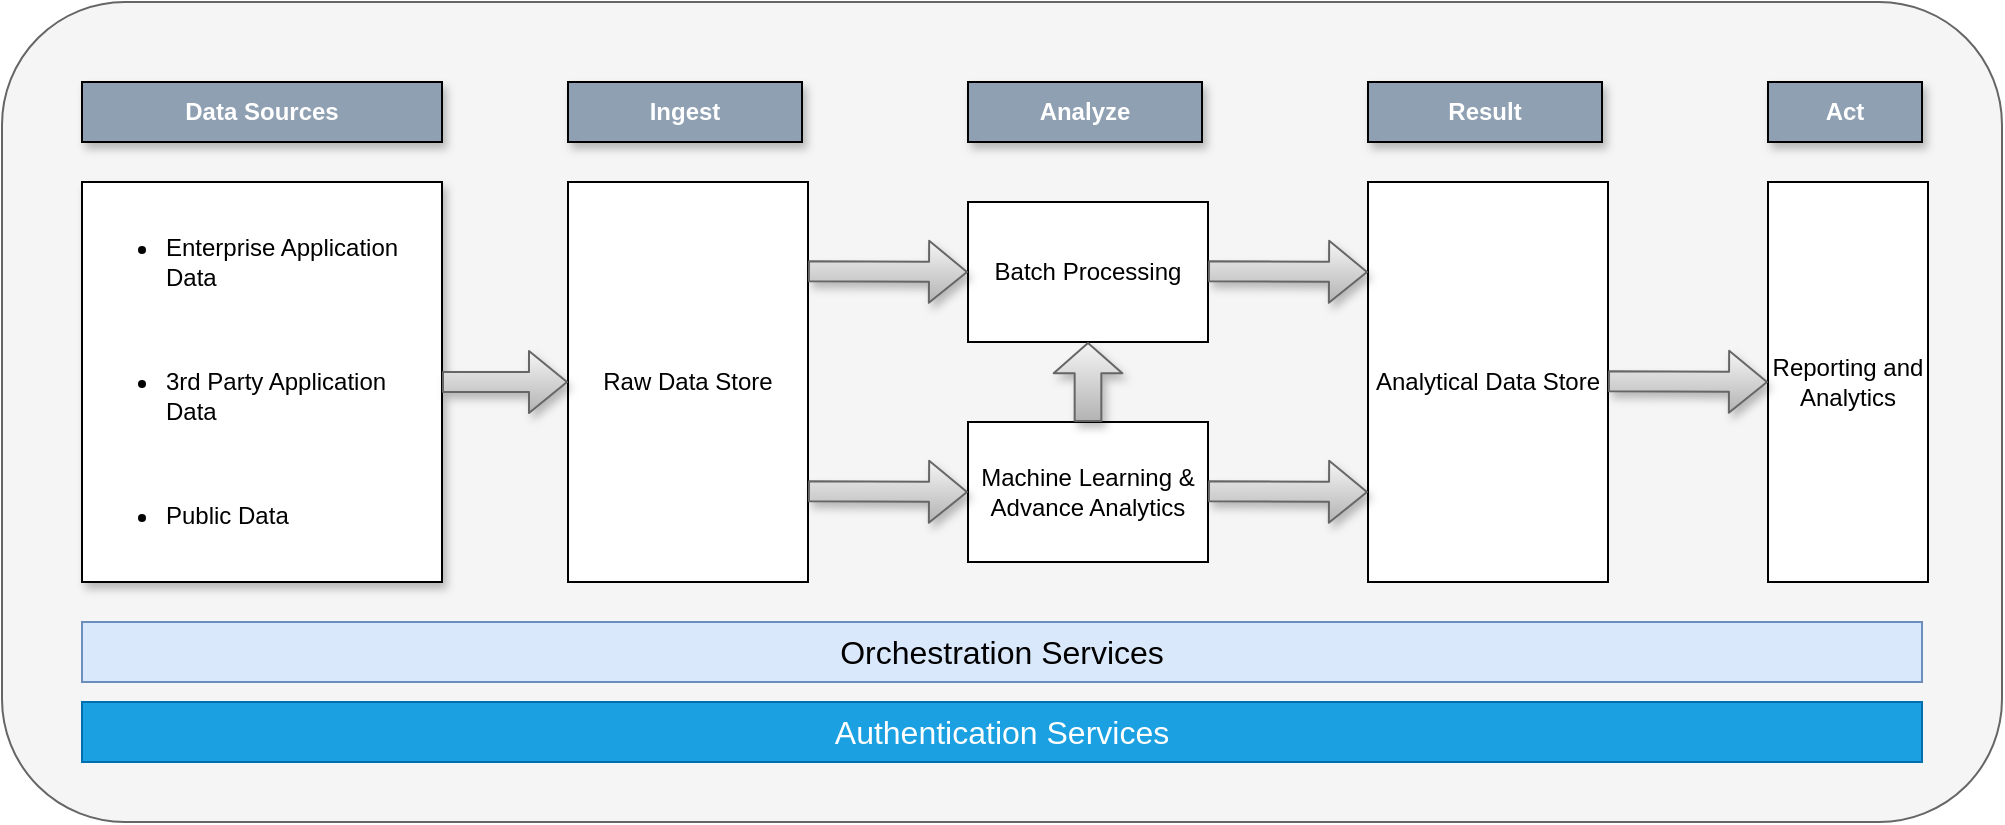 <mxfile version="12.9.0" type="github">
  <diagram id="OGn64PBh9Zdr8OGnZs2C" name="Page-1">
    <mxGraphModel dx="1185" dy="635" grid="1" gridSize="10" guides="1" tooltips="1" connect="1" arrows="1" fold="1" page="1" pageScale="1" pageWidth="850" pageHeight="1100" math="0" shadow="0">
      <root>
        <mxCell id="0" />
        <mxCell id="1" parent="0" />
        <mxCell id="gZ8U1AVNbdteoeiocQ5B-48" value="" style="rounded=1;whiteSpace=wrap;html=1;shadow=0;comic=0;fillColor=#f5f5f5;strokeColor=#666666;fontColor=#333333;" vertex="1" parent="1">
          <mxGeometry x="40" y="30" width="1000" height="410" as="geometry" />
        </mxCell>
        <mxCell id="gZ8U1AVNbdteoeiocQ5B-24" value="&lt;ul&gt;&lt;li&gt;&lt;span&gt;Enterprise Application Data&lt;/span&gt;&lt;/li&gt;&lt;/ul&gt;&lt;div&gt;&lt;br&gt;&lt;/div&gt;&lt;ul&gt;&lt;li&gt;&lt;span&gt;3rd Party Application Data&lt;/span&gt;&lt;/li&gt;&lt;/ul&gt;&lt;div&gt;&lt;br&gt;&lt;/div&gt;&lt;ul&gt;&lt;li&gt;&lt;span&gt;Public Data&lt;/span&gt;&lt;/li&gt;&lt;/ul&gt;" style="rounded=0;whiteSpace=wrap;html=1;shadow=1;comic=0;align=left;" vertex="1" parent="1">
          <mxGeometry x="80" y="120" width="180" height="200" as="geometry" />
        </mxCell>
        <mxCell id="gZ8U1AVNbdteoeiocQ5B-26" value="Data Sources" style="rounded=0;whiteSpace=wrap;html=1;shadow=1;comic=0;fillColor=#8FA0B3;fontColor=#FFFFFF;fontStyle=1" vertex="1" parent="1">
          <mxGeometry x="80" y="70" width="180" height="30" as="geometry" />
        </mxCell>
        <mxCell id="gZ8U1AVNbdteoeiocQ5B-27" value="Raw Data Store" style="rounded=0;whiteSpace=wrap;html=1;shadow=0;comic=0;" vertex="1" parent="1">
          <mxGeometry x="323" y="120" width="120" height="200" as="geometry" />
        </mxCell>
        <mxCell id="gZ8U1AVNbdteoeiocQ5B-28" value="" style="shape=flexArrow;endArrow=classic;html=1;shadow=1;entryX=0;entryY=0.5;entryDx=0;entryDy=0;fillColor=#f5f5f5;strokeColor=#666666;gradientColor=#b3b3b3;" edge="1" parent="1" target="gZ8U1AVNbdteoeiocQ5B-27">
          <mxGeometry width="50" height="50" relative="1" as="geometry">
            <mxPoint x="260" y="220" as="sourcePoint" />
            <mxPoint x="310" y="170" as="targetPoint" />
          </mxGeometry>
        </mxCell>
        <mxCell id="gZ8U1AVNbdteoeiocQ5B-29" value="Batch Processing" style="rounded=0;whiteSpace=wrap;html=1;shadow=0;comic=0;" vertex="1" parent="1">
          <mxGeometry x="523" y="130" width="120" height="70" as="geometry" />
        </mxCell>
        <mxCell id="gZ8U1AVNbdteoeiocQ5B-30" value="Machine Learning &amp;amp; Advance Analytics" style="rounded=0;whiteSpace=wrap;html=1;shadow=0;comic=0;" vertex="1" parent="1">
          <mxGeometry x="523" y="240" width="120" height="70" as="geometry" />
        </mxCell>
        <mxCell id="gZ8U1AVNbdteoeiocQ5B-31" value="&lt;font style=&quot;font-size: 12px&quot;&gt;Analytical Data Store&lt;/font&gt;" style="rounded=0;whiteSpace=wrap;html=1;shadow=0;comic=0;" vertex="1" parent="1">
          <mxGeometry x="723" y="120" width="120" height="200" as="geometry" />
        </mxCell>
        <mxCell id="gZ8U1AVNbdteoeiocQ5B-32" value="&lt;font style=&quot;font-size: 12px&quot;&gt;Reporting and Analytics&lt;/font&gt;" style="rounded=0;whiteSpace=wrap;html=1;shadow=0;comic=0;" vertex="1" parent="1">
          <mxGeometry x="923" y="120" width="80" height="200" as="geometry" />
        </mxCell>
        <mxCell id="gZ8U1AVNbdteoeiocQ5B-33" value="&lt;font style=&quot;font-size: 16px&quot;&gt;Orchestration Services&lt;/font&gt;" style="rounded=0;whiteSpace=wrap;html=1;shadow=0;comic=0;fillColor=#dae8fc;strokeColor=#6c8ebf;" vertex="1" parent="1">
          <mxGeometry x="80" y="340" width="920" height="30" as="geometry" />
        </mxCell>
        <mxCell id="gZ8U1AVNbdteoeiocQ5B-34" value="" style="shape=flexArrow;endArrow=classic;html=1;shadow=1;fillColor=#f5f5f5;strokeColor=#666666;gradientColor=#b3b3b3;" edge="1" parent="1">
          <mxGeometry width="50" height="50" relative="1" as="geometry">
            <mxPoint x="443" y="164.58" as="sourcePoint" />
            <mxPoint x="523" y="165" as="targetPoint" />
          </mxGeometry>
        </mxCell>
        <mxCell id="gZ8U1AVNbdteoeiocQ5B-35" value="" style="shape=flexArrow;endArrow=classic;html=1;shadow=1;fillColor=#f5f5f5;strokeColor=#666666;gradientColor=#b3b3b3;" edge="1" parent="1">
          <mxGeometry width="50" height="50" relative="1" as="geometry">
            <mxPoint x="443" y="274.58" as="sourcePoint" />
            <mxPoint x="523" y="275" as="targetPoint" />
          </mxGeometry>
        </mxCell>
        <mxCell id="gZ8U1AVNbdteoeiocQ5B-36" value="" style="shape=flexArrow;endArrow=classic;html=1;shadow=1;fillColor=#f5f5f5;strokeColor=#666666;gradientColor=#b3b3b3;" edge="1" parent="1">
          <mxGeometry width="50" height="50" relative="1" as="geometry">
            <mxPoint x="643" y="164.58" as="sourcePoint" />
            <mxPoint x="723" y="165" as="targetPoint" />
          </mxGeometry>
        </mxCell>
        <mxCell id="gZ8U1AVNbdteoeiocQ5B-37" value="" style="shape=flexArrow;endArrow=classic;html=1;shadow=1;fillColor=#f5f5f5;strokeColor=#666666;gradientColor=#b3b3b3;" edge="1" parent="1">
          <mxGeometry width="50" height="50" relative="1" as="geometry">
            <mxPoint x="643" y="274.58" as="sourcePoint" />
            <mxPoint x="723" y="275" as="targetPoint" />
          </mxGeometry>
        </mxCell>
        <mxCell id="gZ8U1AVNbdteoeiocQ5B-38" value="" style="shape=flexArrow;endArrow=classic;html=1;shadow=1;fillColor=#f5f5f5;strokeColor=#666666;gradientColor=#b3b3b3;" edge="1" parent="1">
          <mxGeometry width="50" height="50" relative="1" as="geometry">
            <mxPoint x="843" y="219.58" as="sourcePoint" />
            <mxPoint x="923" y="220" as="targetPoint" />
          </mxGeometry>
        </mxCell>
        <mxCell id="gZ8U1AVNbdteoeiocQ5B-39" value="" style="shape=flexArrow;endArrow=classic;html=1;shadow=1;fillColor=#f5f5f5;strokeColor=#666666;gradientColor=#b3b3b3;exitX=0.5;exitY=0;exitDx=0;exitDy=0;entryX=0.5;entryY=1;entryDx=0;entryDy=0;width=13.333;endSize=4.725;" edge="1" parent="1" source="gZ8U1AVNbdteoeiocQ5B-30" target="gZ8U1AVNbdteoeiocQ5B-29">
          <mxGeometry width="50" height="50" relative="1" as="geometry">
            <mxPoint x="573" y="219.58" as="sourcePoint" />
            <mxPoint x="653" y="220" as="targetPoint" />
          </mxGeometry>
        </mxCell>
        <mxCell id="gZ8U1AVNbdteoeiocQ5B-43" value="Ingest" style="rounded=0;whiteSpace=wrap;html=1;shadow=1;comic=0;fillColor=#8FA0B3;fontColor=#FFFFFF;fontStyle=1" vertex="1" parent="1">
          <mxGeometry x="323" y="70" width="117" height="30" as="geometry" />
        </mxCell>
        <mxCell id="gZ8U1AVNbdteoeiocQ5B-44" value="Analyze" style="rounded=0;whiteSpace=wrap;html=1;shadow=1;comic=0;fillColor=#8FA0B3;fontStyle=1;fontColor=#FFFFFF;" vertex="1" parent="1">
          <mxGeometry x="523" y="70" width="117" height="30" as="geometry" />
        </mxCell>
        <mxCell id="gZ8U1AVNbdteoeiocQ5B-45" value="Result" style="rounded=0;whiteSpace=wrap;html=1;shadow=1;comic=0;fillColor=#8FA0B3;fontStyle=1;fontColor=#FFFFFF;" vertex="1" parent="1">
          <mxGeometry x="723" y="70" width="117" height="30" as="geometry" />
        </mxCell>
        <mxCell id="gZ8U1AVNbdteoeiocQ5B-46" value="Act" style="rounded=0;whiteSpace=wrap;html=1;shadow=1;comic=0;fillColor=#8FA0B3;fontStyle=1;fontColor=#FFFFFF;" vertex="1" parent="1">
          <mxGeometry x="923" y="70" width="77" height="30" as="geometry" />
        </mxCell>
        <mxCell id="gZ8U1AVNbdteoeiocQ5B-47" value="&lt;font style=&quot;font-size: 16px&quot;&gt;Authentication Services&lt;/font&gt;" style="rounded=0;whiteSpace=wrap;html=1;shadow=0;comic=0;fillColor=#1ba1e2;strokeColor=#006EAF;fontColor=#ffffff;" vertex="1" parent="1">
          <mxGeometry x="80" y="380" width="920" height="30" as="geometry" />
        </mxCell>
      </root>
    </mxGraphModel>
  </diagram>
</mxfile>
